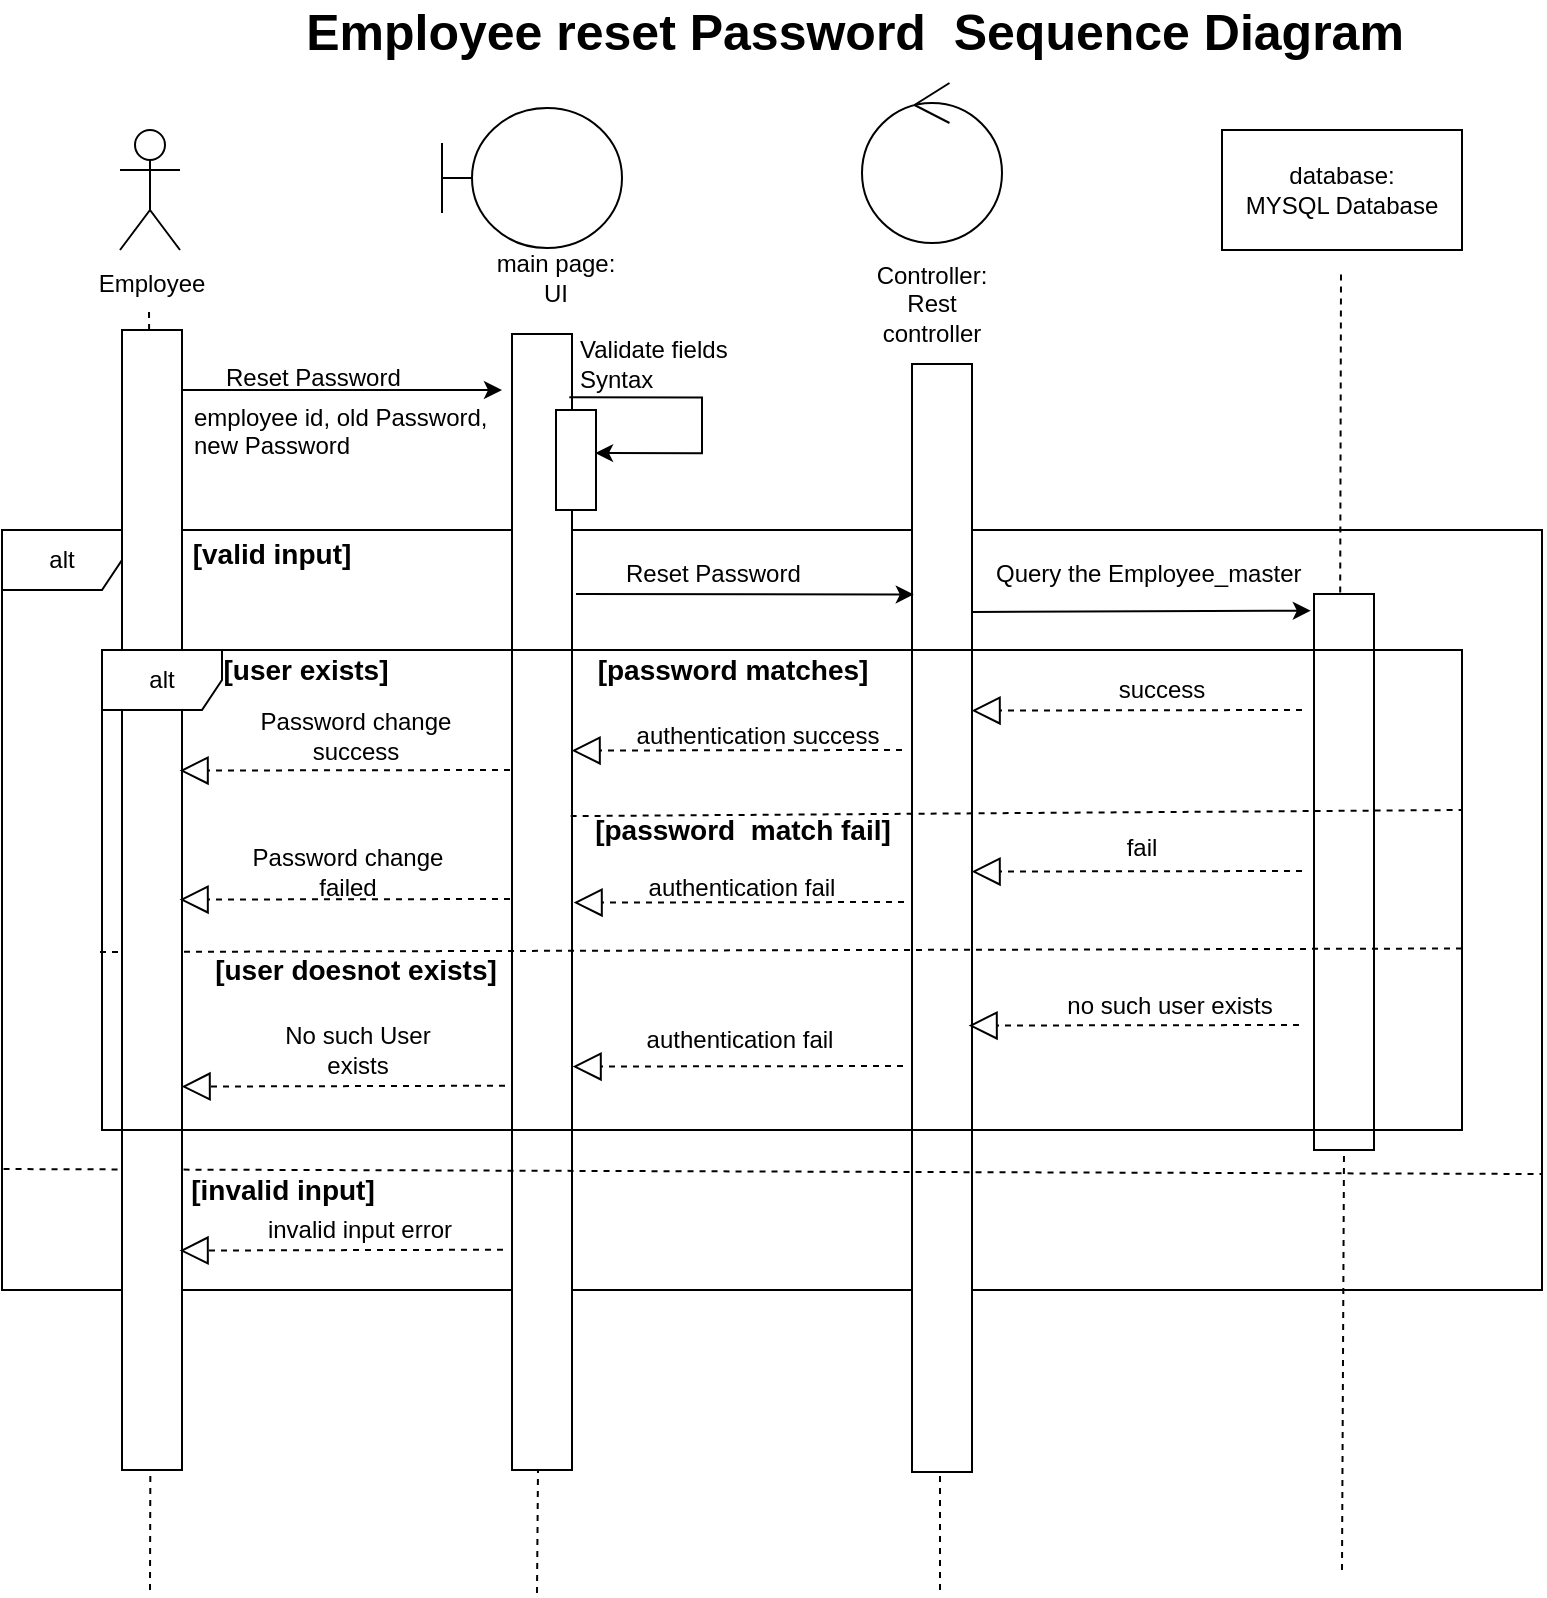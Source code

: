 <mxfile version="12.2.3" type="device" pages="1"><diagram id="1jy2djNboIsfC3Crj_G_" name="Page-1"><mxGraphModel dx="752" dy="419" grid="1" gridSize="10" guides="1" tooltips="1" connect="1" arrows="1" fold="1" page="1" pageScale="1" pageWidth="850" pageHeight="1100" math="0" shadow="0"><root><mxCell id="0"/><mxCell id="1" parent="0"/><mxCell id="wxXYu_4pgUYdlZHOBZic-1" value="alt" style="shape=umlFrame;whiteSpace=wrap;html=1;fillColor=none;" parent="1" vertex="1"><mxGeometry x="50" y="360" width="770" height="380" as="geometry"/></mxCell><mxCell id="wxXYu_4pgUYdlZHOBZic-2" value="" style="rounded=0;whiteSpace=wrap;html=1;" parent="1" vertex="1"><mxGeometry x="305" y="262" width="30" height="568" as="geometry"/></mxCell><mxCell id="wxXYu_4pgUYdlZHOBZic-3" value="" style="rounded=0;whiteSpace=wrap;html=1;" parent="1" vertex="1"><mxGeometry x="505" y="277" width="30" height="554" as="geometry"/></mxCell><mxCell id="wxXYu_4pgUYdlZHOBZic-4" value="ADMIN" style="shape=umlActor;verticalLabelPosition=bottom;labelBackgroundColor=#ffffff;verticalAlign=top;html=1;outlineConnect=0;" parent="1" vertex="1"><mxGeometry x="109" y="160" width="30" height="60" as="geometry"/></mxCell><mxCell id="wxXYu_4pgUYdlZHOBZic-5" value="" style="endArrow=none;dashed=1;html=1;" parent="1" source="wxXYu_4pgUYdlZHOBZic-46" edge="1"><mxGeometry width="50" height="50" relative="1" as="geometry"><mxPoint x="123.5" y="1006" as="sourcePoint"/><mxPoint x="123.5" y="250" as="targetPoint"/></mxGeometry></mxCell><mxCell id="wxXYu_4pgUYdlZHOBZic-6" value="" style="shape=umlBoundary;whiteSpace=wrap;html=1;" parent="1" vertex="1"><mxGeometry x="270" y="149" width="90" height="70" as="geometry"/></mxCell><mxCell id="wxXYu_4pgUYdlZHOBZic-7" value="main page:&lt;br&gt;UI&lt;br&gt;" style="text;html=1;strokeColor=none;fillColor=none;align=center;verticalAlign=middle;whiteSpace=wrap;rounded=0;" parent="1" vertex="1"><mxGeometry x="284" y="234" width="86" as="geometry"/></mxCell><mxCell id="wxXYu_4pgUYdlZHOBZic-8" value="" style="endArrow=none;dashed=1;html=1;" parent="1" target="wxXYu_4pgUYdlZHOBZic-46" edge="1"><mxGeometry width="50" height="50" relative="1" as="geometry"><mxPoint x="124" y="890.0" as="sourcePoint"/><mxPoint x="123.5" y="250" as="targetPoint"/></mxGeometry></mxCell><mxCell id="wxXYu_4pgUYdlZHOBZic-9" value="" style="endArrow=none;dashed=1;html=1;" parent="1" edge="1"><mxGeometry width="50" height="50" relative="1" as="geometry"><mxPoint x="317.5" y="891.5" as="sourcePoint"/><mxPoint x="318" y="830" as="targetPoint"/></mxGeometry></mxCell><mxCell id="wxXYu_4pgUYdlZHOBZic-10" value="" style="ellipse;shape=umlControl;whiteSpace=wrap;html=1;" parent="1" vertex="1"><mxGeometry x="480" y="136.5" width="70" height="80" as="geometry"/></mxCell><mxCell id="wxXYu_4pgUYdlZHOBZic-11" value="Controller:&lt;br&gt;Rest controller" style="text;html=1;strokeColor=none;fillColor=none;align=center;verticalAlign=middle;whiteSpace=wrap;rounded=0;" parent="1" vertex="1"><mxGeometry x="495" y="236.5" width="40" height="20" as="geometry"/></mxCell><mxCell id="wxXYu_4pgUYdlZHOBZic-12" value="" style="endArrow=none;dashed=1;html=1;" parent="1" edge="1"><mxGeometry width="50" height="50" relative="1" as="geometry"><mxPoint x="519.0" y="890.0" as="sourcePoint"/><mxPoint x="519.0" y="830" as="targetPoint"/></mxGeometry></mxCell><mxCell id="wxXYu_4pgUYdlZHOBZic-13" value="database:&lt;br&gt;MYSQL Database" style="rounded=0;whiteSpace=wrap;html=1;" parent="1" vertex="1"><mxGeometry x="660" y="160" width="120" height="60" as="geometry"/></mxCell><mxCell id="wxXYu_4pgUYdlZHOBZic-14" value="" style="endArrow=none;dashed=1;html=1;exitX=0.824;exitY=0.179;exitDx=0;exitDy=0;exitPerimeter=0;" parent="1" edge="1"><mxGeometry width="50" height="50" relative="1" as="geometry"><mxPoint x="719.1" y="391.31" as="sourcePoint"/><mxPoint x="719.5" y="231.5" as="targetPoint"/></mxGeometry></mxCell><mxCell id="wxXYu_4pgUYdlZHOBZic-15" value="" style="endArrow=none;dashed=1;html=1;entryX=0.5;entryY=1;entryDx=0;entryDy=0;" parent="1" target="wxXYu_4pgUYdlZHOBZic-44" edge="1"><mxGeometry width="50" height="50" relative="1" as="geometry"><mxPoint x="720" y="880.0" as="sourcePoint"/><mxPoint x="719.5" y="671.5" as="targetPoint"/></mxGeometry></mxCell><mxCell id="wxXYu_4pgUYdlZHOBZic-16" value="" style="endArrow=classic;html=1;" parent="1" edge="1"><mxGeometry width="50" height="50" relative="1" as="geometry"><mxPoint x="140" y="290" as="sourcePoint"/><mxPoint x="300" y="290" as="targetPoint"/></mxGeometry></mxCell><mxCell id="wxXYu_4pgUYdlZHOBZic-17" value="" style="rounded=0;whiteSpace=wrap;html=1;fillColor=#ffffff;" parent="1" vertex="1"><mxGeometry x="327" y="300" width="20" height="50" as="geometry"/></mxCell><mxCell id="wxXYu_4pgUYdlZHOBZic-18" value="" style="endArrow=classic;html=1;edgeStyle=orthogonalEdgeStyle;rounded=0;entryX=0.976;entryY=0.431;entryDx=0;entryDy=0;entryPerimeter=0;" parent="1" target="wxXYu_4pgUYdlZHOBZic-17" edge="1"><mxGeometry width="50" height="50" relative="1" as="geometry"><mxPoint x="333.667" y="293.667" as="sourcePoint"/><mxPoint x="345.167" y="337.667" as="targetPoint"/><Array as="points"><mxPoint x="400" y="293"/><mxPoint x="400" y="321"/></Array></mxGeometry></mxCell><mxCell id="wxXYu_4pgUYdlZHOBZic-19" value="Reset Password" style="text;html=1;resizable=0;points=[];autosize=1;align=left;verticalAlign=top;spacingTop=-4;" parent="1" vertex="1"><mxGeometry x="160" y="274" width="100" height="20" as="geometry"/></mxCell><mxCell id="wxXYu_4pgUYdlZHOBZic-20" value="employee id, old Password,&amp;nbsp;&lt;br&gt;new Password" style="text;html=1;resizable=0;points=[];autosize=1;align=left;verticalAlign=top;spacingTop=-4;" parent="1" vertex="1"><mxGeometry x="144" y="294" width="170" height="30" as="geometry"/></mxCell><mxCell id="wxXYu_4pgUYdlZHOBZic-21" value="Validate fields Syntax" style="text;html=1;strokeColor=none;fillColor=none;align=left;verticalAlign=middle;whiteSpace=wrap;rounded=0;" parent="1" vertex="1"><mxGeometry x="337" y="261.5" width="91" height="30" as="geometry"/></mxCell><mxCell id="wxXYu_4pgUYdlZHOBZic-22" value="&lt;b&gt;&lt;font style=&quot;font-size: 14px&quot;&gt;[valid input]&lt;/font&gt;&lt;/b&gt;" style="text;html=1;strokeColor=none;fillColor=none;align=center;verticalAlign=middle;whiteSpace=wrap;rounded=0;" parent="1" vertex="1"><mxGeometry x="140" y="362" width="90" height="20" as="geometry"/></mxCell><mxCell id="wxXYu_4pgUYdlZHOBZic-23" value="&lt;b&gt;&lt;font style=&quot;font-size: 14px&quot;&gt;[user exists]&lt;/font&gt;&lt;/b&gt;" style="text;html=1;strokeColor=none;fillColor=none;align=center;verticalAlign=middle;whiteSpace=wrap;rounded=0;" parent="1" vertex="1"><mxGeometry x="157" y="420" width="90" height="20" as="geometry"/></mxCell><mxCell id="wxXYu_4pgUYdlZHOBZic-24" value="&lt;b&gt;&lt;font style=&quot;font-size: 14px&quot;&gt;[user doesnot exists]&lt;/font&gt;&lt;/b&gt;" style="text;html=1;strokeColor=none;fillColor=none;align=center;verticalAlign=middle;whiteSpace=wrap;rounded=0;" parent="1" vertex="1"><mxGeometry x="151.5" y="570" width="150" height="20" as="geometry"/></mxCell><mxCell id="wxXYu_4pgUYdlZHOBZic-25" value="&lt;b&gt;&lt;font style=&quot;font-size: 14px&quot;&gt;[invalid input]&lt;/font&gt;&lt;/b&gt;" style="text;html=1;strokeColor=none;fillColor=none;align=center;verticalAlign=middle;whiteSpace=wrap;rounded=0;" parent="1" vertex="1"><mxGeometry x="140" y="680" width="101" height="20" as="geometry"/></mxCell><mxCell id="wxXYu_4pgUYdlZHOBZic-26" value="invalid input error" style="text;html=1;strokeColor=none;fillColor=none;align=center;verticalAlign=middle;whiteSpace=wrap;rounded=0;" parent="1" vertex="1"><mxGeometry x="180" y="700" width="98" height="20" as="geometry"/></mxCell><mxCell id="wxXYu_4pgUYdlZHOBZic-27" value="" style="endArrow=block;dashed=1;endFill=0;endSize=12;html=1;entryX=0.993;entryY=0.407;entryDx=0;entryDy=0;entryPerimeter=0;exitX=-0.033;exitY=0.586;exitDx=0;exitDy=0;exitPerimeter=0;" parent="1" edge="1"><mxGeometry width="160" relative="1" as="geometry"><mxPoint x="301.51" y="637.854" as="sourcePoint"/><mxPoint x="139.79" y="638.28" as="targetPoint"/></mxGeometry></mxCell><mxCell id="wxXYu_4pgUYdlZHOBZic-28" value="" style="endArrow=block;dashed=1;endFill=0;endSize=12;html=1;entryX=0.993;entryY=0.407;entryDx=0;entryDy=0;entryPerimeter=0;" parent="1" edge="1"><mxGeometry width="160" relative="1" as="geometry"><mxPoint x="500" y="470" as="sourcePoint"/><mxPoint x="334.79" y="470.28" as="targetPoint"/></mxGeometry></mxCell><mxCell id="wxXYu_4pgUYdlZHOBZic-29" value="" style="endArrow=block;dashed=1;endFill=0;endSize=12;html=1;entryX=0.993;entryY=0.407;entryDx=0;entryDy=0;entryPerimeter=0;" parent="1" edge="1"><mxGeometry width="160" relative="1" as="geometry"><mxPoint x="500.5" y="628" as="sourcePoint"/><mxPoint x="335.29" y="628.28" as="targetPoint"/></mxGeometry></mxCell><mxCell id="wxXYu_4pgUYdlZHOBZic-30" value="" style="endArrow=block;dashed=1;endFill=0;endSize=12;html=1;entryX=0.993;entryY=0.407;entryDx=0;entryDy=0;entryPerimeter=0;" parent="1" edge="1"><mxGeometry width="160" relative="1" as="geometry"><mxPoint x="700" y="450" as="sourcePoint"/><mxPoint x="534.79" y="450.28" as="targetPoint"/></mxGeometry></mxCell><mxCell id="wxXYu_4pgUYdlZHOBZic-31" value="" style="endArrow=block;dashed=1;endFill=0;endSize=12;html=1;entryX=0.993;entryY=0.407;entryDx=0;entryDy=0;entryPerimeter=0;" parent="1" edge="1"><mxGeometry width="160" relative="1" as="geometry"><mxPoint x="698.5" y="607.5" as="sourcePoint"/><mxPoint x="533.29" y="607.78" as="targetPoint"/></mxGeometry></mxCell><mxCell id="wxXYu_4pgUYdlZHOBZic-32" value="" style="endArrow=classic;html=1;entryX=0.03;entryY=0.208;entryDx=0;entryDy=0;entryPerimeter=0;" parent="1" target="wxXYu_4pgUYdlZHOBZic-3" edge="1"><mxGeometry width="50" height="50" relative="1" as="geometry"><mxPoint x="337" y="392" as="sourcePoint"/><mxPoint x="497.0" y="390" as="targetPoint"/></mxGeometry></mxCell><mxCell id="wxXYu_4pgUYdlZHOBZic-34" value="" style="endArrow=classic;html=1;entryX=-0.053;entryY=0.03;entryDx=0;entryDy=0;entryPerimeter=0;" parent="1" target="wxXYu_4pgUYdlZHOBZic-44" edge="1"><mxGeometry width="50" height="50" relative="1" as="geometry"><mxPoint x="535" y="401" as="sourcePoint"/><mxPoint x="703.9" y="399.82" as="targetPoint"/></mxGeometry></mxCell><mxCell id="wxXYu_4pgUYdlZHOBZic-35" value="Query the Employee_master" style="text;html=1;resizable=0;points=[];autosize=1;align=left;verticalAlign=top;spacingTop=-4;" parent="1" vertex="1"><mxGeometry x="545" y="372" width="170" height="20" as="geometry"/></mxCell><mxCell id="wxXYu_4pgUYdlZHOBZic-36" value="success" style="text;html=1;strokeColor=none;fillColor=none;align=center;verticalAlign=middle;whiteSpace=wrap;rounded=0;" parent="1" vertex="1"><mxGeometry x="580" y="432.5" width="100" height="15" as="geometry"/></mxCell><mxCell id="wxXYu_4pgUYdlZHOBZic-37" value="no such user exists" style="text;html=1;strokeColor=none;fillColor=none;align=center;verticalAlign=middle;whiteSpace=wrap;rounded=0;" parent="1" vertex="1"><mxGeometry x="578.5" y="590" width="110" height="15" as="geometry"/></mxCell><mxCell id="wxXYu_4pgUYdlZHOBZic-38" value="authentication success" style="text;html=1;strokeColor=none;fillColor=none;align=center;verticalAlign=middle;whiteSpace=wrap;rounded=0;" parent="1" vertex="1"><mxGeometry x="363" y="447.5" width="130" height="30" as="geometry"/></mxCell><mxCell id="wxXYu_4pgUYdlZHOBZic-39" value="authentication fail" style="text;html=1;strokeColor=none;fillColor=none;align=center;verticalAlign=middle;whiteSpace=wrap;rounded=0;" parent="1" vertex="1"><mxGeometry x="368.5" y="599.5" width="100" height="30" as="geometry"/></mxCell><mxCell id="wxXYu_4pgUYdlZHOBZic-40" value="&lt;font size=&quot;1&quot;&gt;&lt;b style=&quot;font-size: 25px&quot;&gt;Employee reset Password&amp;nbsp; Sequence Diagram&amp;nbsp;&lt;/b&gt;&lt;/font&gt;" style="text;html=1;strokeColor=none;fillColor=none;align=center;verticalAlign=middle;whiteSpace=wrap;rounded=0;" parent="1" vertex="1"><mxGeometry x="195" y="100" width="570" height="20" as="geometry"/></mxCell><mxCell id="wxXYu_4pgUYdlZHOBZic-41" value="No such User exists" style="text;html=1;strokeColor=none;fillColor=none;align=center;verticalAlign=middle;whiteSpace=wrap;rounded=0;" parent="1" vertex="1"><mxGeometry x="178" y="605" width="100" height="30" as="geometry"/></mxCell><mxCell id="wxXYu_4pgUYdlZHOBZic-42" value="Employee" style="rounded=0;whiteSpace=wrap;html=1;strokeColor=none;" parent="1" vertex="1"><mxGeometry x="65" y="223.5" width="120" height="26" as="geometry"/></mxCell><mxCell id="wxXYu_4pgUYdlZHOBZic-43" value="" style="endArrow=none;dashed=1;html=1;exitX=0.001;exitY=0.754;exitDx=0;exitDy=0;exitPerimeter=0;" parent="1" edge="1"><mxGeometry width="50" height="50" relative="1" as="geometry"><mxPoint x="50.77" y="679.52" as="sourcePoint"/><mxPoint x="820" y="682" as="targetPoint"/></mxGeometry></mxCell><mxCell id="wxXYu_4pgUYdlZHOBZic-44" value="" style="rounded=0;whiteSpace=wrap;html=1;" parent="1" vertex="1"><mxGeometry x="706" y="392" width="30" height="278" as="geometry"/></mxCell><mxCell id="wxXYu_4pgUYdlZHOBZic-45" value="" style="endArrow=none;dashed=1;html=1;entryX=1.001;entryY=0.426;entryDx=0;entryDy=0;entryPerimeter=0;" parent="1" edge="1"><mxGeometry width="50" height="50" relative="1" as="geometry"><mxPoint x="99" y="571" as="sourcePoint"/><mxPoint x="780.68" y="569.24" as="targetPoint"/></mxGeometry></mxCell><mxCell id="wxXYu_4pgUYdlZHOBZic-46" value="" style="rounded=0;whiteSpace=wrap;html=1;" parent="1" vertex="1"><mxGeometry x="110" y="260" width="30" height="570" as="geometry"/></mxCell><mxCell id="wxXYu_4pgUYdlZHOBZic-47" value="" style="endArrow=block;dashed=1;endFill=0;endSize=12;html=1;entryX=0.993;entryY=0.407;entryDx=0;entryDy=0;entryPerimeter=0;" parent="1" edge="1"><mxGeometry width="160" relative="1" as="geometry"><mxPoint x="304" y="480" as="sourcePoint"/><mxPoint x="138.79" y="480.28" as="targetPoint"/></mxGeometry></mxCell><mxCell id="wxXYu_4pgUYdlZHOBZic-48" value="" style="endArrow=block;dashed=1;endFill=0;endSize=12;html=1;entryX=0.993;entryY=0.407;entryDx=0;entryDy=0;entryPerimeter=0;exitX=-0.033;exitY=0.586;exitDx=0;exitDy=0;exitPerimeter=0;" parent="1" edge="1"><mxGeometry width="160" relative="1" as="geometry"><mxPoint x="300.51" y="719.854" as="sourcePoint"/><mxPoint x="138.79" y="720.28" as="targetPoint"/></mxGeometry></mxCell><mxCell id="wxXYu_4pgUYdlZHOBZic-49" value="" style="endArrow=none;dashed=1;html=1;exitX=0.977;exitY=0.442;exitDx=0;exitDy=0;exitPerimeter=0;" parent="1" edge="1"><mxGeometry width="50" height="50" relative="1" as="geometry"><mxPoint x="334.31" y="503.056" as="sourcePoint"/><mxPoint x="780" y="500" as="targetPoint"/></mxGeometry></mxCell><mxCell id="wxXYu_4pgUYdlZHOBZic-50" value="&lt;b style=&quot;font-size: 14px&quot;&gt;[password matches]&lt;/b&gt;" style="text;html=1;strokeColor=none;fillColor=none;align=center;verticalAlign=middle;whiteSpace=wrap;rounded=0;" parent="1" vertex="1"><mxGeometry x="331" y="420" width="169" height="20" as="geometry"/></mxCell><mxCell id="wxXYu_4pgUYdlZHOBZic-51" value="&lt;b style=&quot;font-size: 14px&quot;&gt;[password&amp;nbsp; match fail]&lt;/b&gt;" style="text;html=1;strokeColor=none;fillColor=none;align=center;verticalAlign=middle;whiteSpace=wrap;rounded=0;" parent="1" vertex="1"><mxGeometry x="331" y="500" width="179" height="20" as="geometry"/></mxCell><mxCell id="wxXYu_4pgUYdlZHOBZic-52" value="" style="endArrow=block;dashed=1;endFill=0;endSize=12;html=1;entryX=0.993;entryY=0.407;entryDx=0;entryDy=0;entryPerimeter=0;" parent="1" edge="1"><mxGeometry width="160" relative="1" as="geometry"><mxPoint x="700" y="530.5" as="sourcePoint"/><mxPoint x="534.79" y="530.78" as="targetPoint"/></mxGeometry></mxCell><mxCell id="wxXYu_4pgUYdlZHOBZic-53" value="fail" style="text;html=1;strokeColor=none;fillColor=none;align=center;verticalAlign=middle;whiteSpace=wrap;rounded=0;" parent="1" vertex="1"><mxGeometry x="570" y="511.5" width="100" height="15" as="geometry"/></mxCell><mxCell id="wxXYu_4pgUYdlZHOBZic-54" value="authentication fail" style="text;html=1;strokeColor=none;fillColor=none;align=center;verticalAlign=middle;whiteSpace=wrap;rounded=0;" parent="1" vertex="1"><mxGeometry x="370" y="524" width="100" height="30" as="geometry"/></mxCell><mxCell id="wxXYu_4pgUYdlZHOBZic-55" value="" style="endArrow=block;dashed=1;endFill=0;endSize=12;html=1;entryX=0.993;entryY=0.407;entryDx=0;entryDy=0;entryPerimeter=0;" parent="1" edge="1"><mxGeometry width="160" relative="1" as="geometry"><mxPoint x="501.0" y="546" as="sourcePoint"/><mxPoint x="335.79" y="546.28" as="targetPoint"/></mxGeometry></mxCell><mxCell id="wxXYu_4pgUYdlZHOBZic-56" value="" style="endArrow=block;dashed=1;endFill=0;endSize=12;html=1;entryX=0.993;entryY=0.407;entryDx=0;entryDy=0;entryPerimeter=0;" parent="1" edge="1"><mxGeometry width="160" relative="1" as="geometry"><mxPoint x="304" y="544.5" as="sourcePoint"/><mxPoint x="138.79" y="544.78" as="targetPoint"/></mxGeometry></mxCell><mxCell id="wxXYu_4pgUYdlZHOBZic-57" value="Password change failed" style="text;html=1;strokeColor=none;fillColor=none;align=center;verticalAlign=middle;whiteSpace=wrap;rounded=0;" parent="1" vertex="1"><mxGeometry x="172.5" y="516" width="100" height="30" as="geometry"/></mxCell><mxCell id="wxXYu_4pgUYdlZHOBZic-58" value="Password change success" style="text;html=1;strokeColor=none;fillColor=none;align=center;verticalAlign=middle;whiteSpace=wrap;rounded=0;" parent="1" vertex="1"><mxGeometry x="176.5" y="447.5" width="100" height="30" as="geometry"/></mxCell><mxCell id="wxXYu_4pgUYdlZHOBZic-60" value="Reset Password" style="text;html=1;resizable=0;points=[];autosize=1;align=left;verticalAlign=top;spacingTop=-4;" parent="1" vertex="1"><mxGeometry x="360" y="372" width="100" height="20" as="geometry"/></mxCell><mxCell id="wxXYu_4pgUYdlZHOBZic-59" value="alt" style="shape=umlFrame;whiteSpace=wrap;html=1;fillColor=#ffffff;" parent="1" vertex="1"><mxGeometry x="100" y="420" width="680" height="240" as="geometry"/></mxCell></root></mxGraphModel></diagram></mxfile>